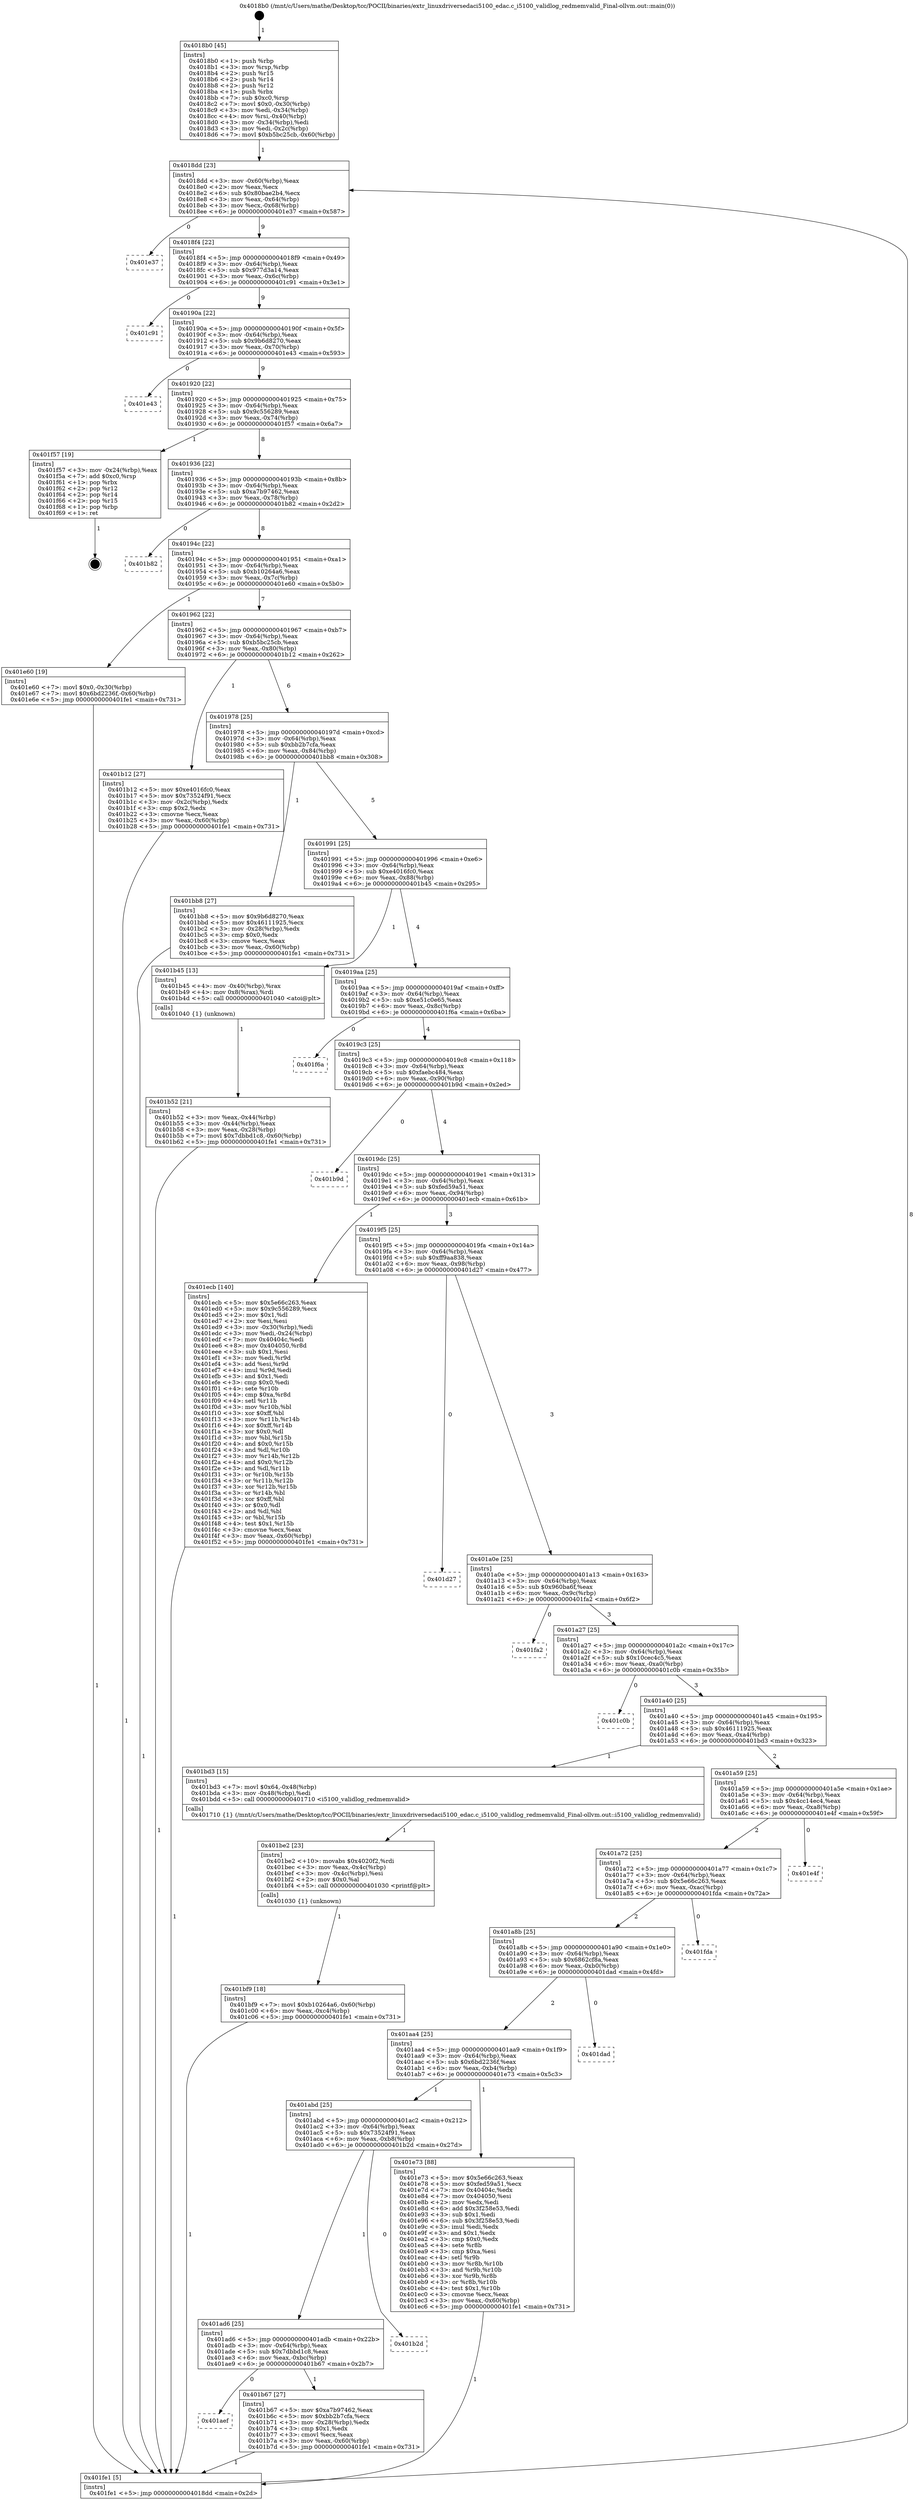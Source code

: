 digraph "0x4018b0" {
  label = "0x4018b0 (/mnt/c/Users/mathe/Desktop/tcc/POCII/binaries/extr_linuxdriversedaci5100_edac.c_i5100_validlog_redmemvalid_Final-ollvm.out::main(0))"
  labelloc = "t"
  node[shape=record]

  Entry [label="",width=0.3,height=0.3,shape=circle,fillcolor=black,style=filled]
  "0x4018dd" [label="{
     0x4018dd [23]\l
     | [instrs]\l
     &nbsp;&nbsp;0x4018dd \<+3\>: mov -0x60(%rbp),%eax\l
     &nbsp;&nbsp;0x4018e0 \<+2\>: mov %eax,%ecx\l
     &nbsp;&nbsp;0x4018e2 \<+6\>: sub $0x80bae2b4,%ecx\l
     &nbsp;&nbsp;0x4018e8 \<+3\>: mov %eax,-0x64(%rbp)\l
     &nbsp;&nbsp;0x4018eb \<+3\>: mov %ecx,-0x68(%rbp)\l
     &nbsp;&nbsp;0x4018ee \<+6\>: je 0000000000401e37 \<main+0x587\>\l
  }"]
  "0x401e37" [label="{
     0x401e37\l
  }", style=dashed]
  "0x4018f4" [label="{
     0x4018f4 [22]\l
     | [instrs]\l
     &nbsp;&nbsp;0x4018f4 \<+5\>: jmp 00000000004018f9 \<main+0x49\>\l
     &nbsp;&nbsp;0x4018f9 \<+3\>: mov -0x64(%rbp),%eax\l
     &nbsp;&nbsp;0x4018fc \<+5\>: sub $0x977d3a14,%eax\l
     &nbsp;&nbsp;0x401901 \<+3\>: mov %eax,-0x6c(%rbp)\l
     &nbsp;&nbsp;0x401904 \<+6\>: je 0000000000401c91 \<main+0x3e1\>\l
  }"]
  Exit [label="",width=0.3,height=0.3,shape=circle,fillcolor=black,style=filled,peripheries=2]
  "0x401c91" [label="{
     0x401c91\l
  }", style=dashed]
  "0x40190a" [label="{
     0x40190a [22]\l
     | [instrs]\l
     &nbsp;&nbsp;0x40190a \<+5\>: jmp 000000000040190f \<main+0x5f\>\l
     &nbsp;&nbsp;0x40190f \<+3\>: mov -0x64(%rbp),%eax\l
     &nbsp;&nbsp;0x401912 \<+5\>: sub $0x9b6d8270,%eax\l
     &nbsp;&nbsp;0x401917 \<+3\>: mov %eax,-0x70(%rbp)\l
     &nbsp;&nbsp;0x40191a \<+6\>: je 0000000000401e43 \<main+0x593\>\l
  }"]
  "0x401bf9" [label="{
     0x401bf9 [18]\l
     | [instrs]\l
     &nbsp;&nbsp;0x401bf9 \<+7\>: movl $0xb10264a6,-0x60(%rbp)\l
     &nbsp;&nbsp;0x401c00 \<+6\>: mov %eax,-0xc4(%rbp)\l
     &nbsp;&nbsp;0x401c06 \<+5\>: jmp 0000000000401fe1 \<main+0x731\>\l
  }"]
  "0x401e43" [label="{
     0x401e43\l
  }", style=dashed]
  "0x401920" [label="{
     0x401920 [22]\l
     | [instrs]\l
     &nbsp;&nbsp;0x401920 \<+5\>: jmp 0000000000401925 \<main+0x75\>\l
     &nbsp;&nbsp;0x401925 \<+3\>: mov -0x64(%rbp),%eax\l
     &nbsp;&nbsp;0x401928 \<+5\>: sub $0x9c556289,%eax\l
     &nbsp;&nbsp;0x40192d \<+3\>: mov %eax,-0x74(%rbp)\l
     &nbsp;&nbsp;0x401930 \<+6\>: je 0000000000401f57 \<main+0x6a7\>\l
  }"]
  "0x401be2" [label="{
     0x401be2 [23]\l
     | [instrs]\l
     &nbsp;&nbsp;0x401be2 \<+10\>: movabs $0x4020f2,%rdi\l
     &nbsp;&nbsp;0x401bec \<+3\>: mov %eax,-0x4c(%rbp)\l
     &nbsp;&nbsp;0x401bef \<+3\>: mov -0x4c(%rbp),%esi\l
     &nbsp;&nbsp;0x401bf2 \<+2\>: mov $0x0,%al\l
     &nbsp;&nbsp;0x401bf4 \<+5\>: call 0000000000401030 \<printf@plt\>\l
     | [calls]\l
     &nbsp;&nbsp;0x401030 \{1\} (unknown)\l
  }"]
  "0x401f57" [label="{
     0x401f57 [19]\l
     | [instrs]\l
     &nbsp;&nbsp;0x401f57 \<+3\>: mov -0x24(%rbp),%eax\l
     &nbsp;&nbsp;0x401f5a \<+7\>: add $0xc0,%rsp\l
     &nbsp;&nbsp;0x401f61 \<+1\>: pop %rbx\l
     &nbsp;&nbsp;0x401f62 \<+2\>: pop %r12\l
     &nbsp;&nbsp;0x401f64 \<+2\>: pop %r14\l
     &nbsp;&nbsp;0x401f66 \<+2\>: pop %r15\l
     &nbsp;&nbsp;0x401f68 \<+1\>: pop %rbp\l
     &nbsp;&nbsp;0x401f69 \<+1\>: ret\l
  }"]
  "0x401936" [label="{
     0x401936 [22]\l
     | [instrs]\l
     &nbsp;&nbsp;0x401936 \<+5\>: jmp 000000000040193b \<main+0x8b\>\l
     &nbsp;&nbsp;0x40193b \<+3\>: mov -0x64(%rbp),%eax\l
     &nbsp;&nbsp;0x40193e \<+5\>: sub $0xa7b97462,%eax\l
     &nbsp;&nbsp;0x401943 \<+3\>: mov %eax,-0x78(%rbp)\l
     &nbsp;&nbsp;0x401946 \<+6\>: je 0000000000401b82 \<main+0x2d2\>\l
  }"]
  "0x401aef" [label="{
     0x401aef\l
  }", style=dashed]
  "0x401b82" [label="{
     0x401b82\l
  }", style=dashed]
  "0x40194c" [label="{
     0x40194c [22]\l
     | [instrs]\l
     &nbsp;&nbsp;0x40194c \<+5\>: jmp 0000000000401951 \<main+0xa1\>\l
     &nbsp;&nbsp;0x401951 \<+3\>: mov -0x64(%rbp),%eax\l
     &nbsp;&nbsp;0x401954 \<+5\>: sub $0xb10264a6,%eax\l
     &nbsp;&nbsp;0x401959 \<+3\>: mov %eax,-0x7c(%rbp)\l
     &nbsp;&nbsp;0x40195c \<+6\>: je 0000000000401e60 \<main+0x5b0\>\l
  }"]
  "0x401b67" [label="{
     0x401b67 [27]\l
     | [instrs]\l
     &nbsp;&nbsp;0x401b67 \<+5\>: mov $0xa7b97462,%eax\l
     &nbsp;&nbsp;0x401b6c \<+5\>: mov $0xbb2b7cfa,%ecx\l
     &nbsp;&nbsp;0x401b71 \<+3\>: mov -0x28(%rbp),%edx\l
     &nbsp;&nbsp;0x401b74 \<+3\>: cmp $0x1,%edx\l
     &nbsp;&nbsp;0x401b77 \<+3\>: cmovl %ecx,%eax\l
     &nbsp;&nbsp;0x401b7a \<+3\>: mov %eax,-0x60(%rbp)\l
     &nbsp;&nbsp;0x401b7d \<+5\>: jmp 0000000000401fe1 \<main+0x731\>\l
  }"]
  "0x401e60" [label="{
     0x401e60 [19]\l
     | [instrs]\l
     &nbsp;&nbsp;0x401e60 \<+7\>: movl $0x0,-0x30(%rbp)\l
     &nbsp;&nbsp;0x401e67 \<+7\>: movl $0x6bd2236f,-0x60(%rbp)\l
     &nbsp;&nbsp;0x401e6e \<+5\>: jmp 0000000000401fe1 \<main+0x731\>\l
  }"]
  "0x401962" [label="{
     0x401962 [22]\l
     | [instrs]\l
     &nbsp;&nbsp;0x401962 \<+5\>: jmp 0000000000401967 \<main+0xb7\>\l
     &nbsp;&nbsp;0x401967 \<+3\>: mov -0x64(%rbp),%eax\l
     &nbsp;&nbsp;0x40196a \<+5\>: sub $0xb5bc25cb,%eax\l
     &nbsp;&nbsp;0x40196f \<+3\>: mov %eax,-0x80(%rbp)\l
     &nbsp;&nbsp;0x401972 \<+6\>: je 0000000000401b12 \<main+0x262\>\l
  }"]
  "0x401ad6" [label="{
     0x401ad6 [25]\l
     | [instrs]\l
     &nbsp;&nbsp;0x401ad6 \<+5\>: jmp 0000000000401adb \<main+0x22b\>\l
     &nbsp;&nbsp;0x401adb \<+3\>: mov -0x64(%rbp),%eax\l
     &nbsp;&nbsp;0x401ade \<+5\>: sub $0x7dbbd1c8,%eax\l
     &nbsp;&nbsp;0x401ae3 \<+6\>: mov %eax,-0xbc(%rbp)\l
     &nbsp;&nbsp;0x401ae9 \<+6\>: je 0000000000401b67 \<main+0x2b7\>\l
  }"]
  "0x401b12" [label="{
     0x401b12 [27]\l
     | [instrs]\l
     &nbsp;&nbsp;0x401b12 \<+5\>: mov $0xe4016fc0,%eax\l
     &nbsp;&nbsp;0x401b17 \<+5\>: mov $0x73524f91,%ecx\l
     &nbsp;&nbsp;0x401b1c \<+3\>: mov -0x2c(%rbp),%edx\l
     &nbsp;&nbsp;0x401b1f \<+3\>: cmp $0x2,%edx\l
     &nbsp;&nbsp;0x401b22 \<+3\>: cmovne %ecx,%eax\l
     &nbsp;&nbsp;0x401b25 \<+3\>: mov %eax,-0x60(%rbp)\l
     &nbsp;&nbsp;0x401b28 \<+5\>: jmp 0000000000401fe1 \<main+0x731\>\l
  }"]
  "0x401978" [label="{
     0x401978 [25]\l
     | [instrs]\l
     &nbsp;&nbsp;0x401978 \<+5\>: jmp 000000000040197d \<main+0xcd\>\l
     &nbsp;&nbsp;0x40197d \<+3\>: mov -0x64(%rbp),%eax\l
     &nbsp;&nbsp;0x401980 \<+5\>: sub $0xbb2b7cfa,%eax\l
     &nbsp;&nbsp;0x401985 \<+6\>: mov %eax,-0x84(%rbp)\l
     &nbsp;&nbsp;0x40198b \<+6\>: je 0000000000401bb8 \<main+0x308\>\l
  }"]
  "0x401fe1" [label="{
     0x401fe1 [5]\l
     | [instrs]\l
     &nbsp;&nbsp;0x401fe1 \<+5\>: jmp 00000000004018dd \<main+0x2d\>\l
  }"]
  "0x4018b0" [label="{
     0x4018b0 [45]\l
     | [instrs]\l
     &nbsp;&nbsp;0x4018b0 \<+1\>: push %rbp\l
     &nbsp;&nbsp;0x4018b1 \<+3\>: mov %rsp,%rbp\l
     &nbsp;&nbsp;0x4018b4 \<+2\>: push %r15\l
     &nbsp;&nbsp;0x4018b6 \<+2\>: push %r14\l
     &nbsp;&nbsp;0x4018b8 \<+2\>: push %r12\l
     &nbsp;&nbsp;0x4018ba \<+1\>: push %rbx\l
     &nbsp;&nbsp;0x4018bb \<+7\>: sub $0xc0,%rsp\l
     &nbsp;&nbsp;0x4018c2 \<+7\>: movl $0x0,-0x30(%rbp)\l
     &nbsp;&nbsp;0x4018c9 \<+3\>: mov %edi,-0x34(%rbp)\l
     &nbsp;&nbsp;0x4018cc \<+4\>: mov %rsi,-0x40(%rbp)\l
     &nbsp;&nbsp;0x4018d0 \<+3\>: mov -0x34(%rbp),%edi\l
     &nbsp;&nbsp;0x4018d3 \<+3\>: mov %edi,-0x2c(%rbp)\l
     &nbsp;&nbsp;0x4018d6 \<+7\>: movl $0xb5bc25cb,-0x60(%rbp)\l
  }"]
  "0x401b2d" [label="{
     0x401b2d\l
  }", style=dashed]
  "0x401bb8" [label="{
     0x401bb8 [27]\l
     | [instrs]\l
     &nbsp;&nbsp;0x401bb8 \<+5\>: mov $0x9b6d8270,%eax\l
     &nbsp;&nbsp;0x401bbd \<+5\>: mov $0x46111925,%ecx\l
     &nbsp;&nbsp;0x401bc2 \<+3\>: mov -0x28(%rbp),%edx\l
     &nbsp;&nbsp;0x401bc5 \<+3\>: cmp $0x0,%edx\l
     &nbsp;&nbsp;0x401bc8 \<+3\>: cmove %ecx,%eax\l
     &nbsp;&nbsp;0x401bcb \<+3\>: mov %eax,-0x60(%rbp)\l
     &nbsp;&nbsp;0x401bce \<+5\>: jmp 0000000000401fe1 \<main+0x731\>\l
  }"]
  "0x401991" [label="{
     0x401991 [25]\l
     | [instrs]\l
     &nbsp;&nbsp;0x401991 \<+5\>: jmp 0000000000401996 \<main+0xe6\>\l
     &nbsp;&nbsp;0x401996 \<+3\>: mov -0x64(%rbp),%eax\l
     &nbsp;&nbsp;0x401999 \<+5\>: sub $0xe4016fc0,%eax\l
     &nbsp;&nbsp;0x40199e \<+6\>: mov %eax,-0x88(%rbp)\l
     &nbsp;&nbsp;0x4019a4 \<+6\>: je 0000000000401b45 \<main+0x295\>\l
  }"]
  "0x401abd" [label="{
     0x401abd [25]\l
     | [instrs]\l
     &nbsp;&nbsp;0x401abd \<+5\>: jmp 0000000000401ac2 \<main+0x212\>\l
     &nbsp;&nbsp;0x401ac2 \<+3\>: mov -0x64(%rbp),%eax\l
     &nbsp;&nbsp;0x401ac5 \<+5\>: sub $0x73524f91,%eax\l
     &nbsp;&nbsp;0x401aca \<+6\>: mov %eax,-0xb8(%rbp)\l
     &nbsp;&nbsp;0x401ad0 \<+6\>: je 0000000000401b2d \<main+0x27d\>\l
  }"]
  "0x401b45" [label="{
     0x401b45 [13]\l
     | [instrs]\l
     &nbsp;&nbsp;0x401b45 \<+4\>: mov -0x40(%rbp),%rax\l
     &nbsp;&nbsp;0x401b49 \<+4\>: mov 0x8(%rax),%rdi\l
     &nbsp;&nbsp;0x401b4d \<+5\>: call 0000000000401040 \<atoi@plt\>\l
     | [calls]\l
     &nbsp;&nbsp;0x401040 \{1\} (unknown)\l
  }"]
  "0x4019aa" [label="{
     0x4019aa [25]\l
     | [instrs]\l
     &nbsp;&nbsp;0x4019aa \<+5\>: jmp 00000000004019af \<main+0xff\>\l
     &nbsp;&nbsp;0x4019af \<+3\>: mov -0x64(%rbp),%eax\l
     &nbsp;&nbsp;0x4019b2 \<+5\>: sub $0xe51c0e65,%eax\l
     &nbsp;&nbsp;0x4019b7 \<+6\>: mov %eax,-0x8c(%rbp)\l
     &nbsp;&nbsp;0x4019bd \<+6\>: je 0000000000401f6a \<main+0x6ba\>\l
  }"]
  "0x401b52" [label="{
     0x401b52 [21]\l
     | [instrs]\l
     &nbsp;&nbsp;0x401b52 \<+3\>: mov %eax,-0x44(%rbp)\l
     &nbsp;&nbsp;0x401b55 \<+3\>: mov -0x44(%rbp),%eax\l
     &nbsp;&nbsp;0x401b58 \<+3\>: mov %eax,-0x28(%rbp)\l
     &nbsp;&nbsp;0x401b5b \<+7\>: movl $0x7dbbd1c8,-0x60(%rbp)\l
     &nbsp;&nbsp;0x401b62 \<+5\>: jmp 0000000000401fe1 \<main+0x731\>\l
  }"]
  "0x401e73" [label="{
     0x401e73 [88]\l
     | [instrs]\l
     &nbsp;&nbsp;0x401e73 \<+5\>: mov $0x5e66c263,%eax\l
     &nbsp;&nbsp;0x401e78 \<+5\>: mov $0xfed59a51,%ecx\l
     &nbsp;&nbsp;0x401e7d \<+7\>: mov 0x40404c,%edx\l
     &nbsp;&nbsp;0x401e84 \<+7\>: mov 0x404050,%esi\l
     &nbsp;&nbsp;0x401e8b \<+2\>: mov %edx,%edi\l
     &nbsp;&nbsp;0x401e8d \<+6\>: add $0x3f258e53,%edi\l
     &nbsp;&nbsp;0x401e93 \<+3\>: sub $0x1,%edi\l
     &nbsp;&nbsp;0x401e96 \<+6\>: sub $0x3f258e53,%edi\l
     &nbsp;&nbsp;0x401e9c \<+3\>: imul %edi,%edx\l
     &nbsp;&nbsp;0x401e9f \<+3\>: and $0x1,%edx\l
     &nbsp;&nbsp;0x401ea2 \<+3\>: cmp $0x0,%edx\l
     &nbsp;&nbsp;0x401ea5 \<+4\>: sete %r8b\l
     &nbsp;&nbsp;0x401ea9 \<+3\>: cmp $0xa,%esi\l
     &nbsp;&nbsp;0x401eac \<+4\>: setl %r9b\l
     &nbsp;&nbsp;0x401eb0 \<+3\>: mov %r8b,%r10b\l
     &nbsp;&nbsp;0x401eb3 \<+3\>: and %r9b,%r10b\l
     &nbsp;&nbsp;0x401eb6 \<+3\>: xor %r9b,%r8b\l
     &nbsp;&nbsp;0x401eb9 \<+3\>: or %r8b,%r10b\l
     &nbsp;&nbsp;0x401ebc \<+4\>: test $0x1,%r10b\l
     &nbsp;&nbsp;0x401ec0 \<+3\>: cmovne %ecx,%eax\l
     &nbsp;&nbsp;0x401ec3 \<+3\>: mov %eax,-0x60(%rbp)\l
     &nbsp;&nbsp;0x401ec6 \<+5\>: jmp 0000000000401fe1 \<main+0x731\>\l
  }"]
  "0x401f6a" [label="{
     0x401f6a\l
  }", style=dashed]
  "0x4019c3" [label="{
     0x4019c3 [25]\l
     | [instrs]\l
     &nbsp;&nbsp;0x4019c3 \<+5\>: jmp 00000000004019c8 \<main+0x118\>\l
     &nbsp;&nbsp;0x4019c8 \<+3\>: mov -0x64(%rbp),%eax\l
     &nbsp;&nbsp;0x4019cb \<+5\>: sub $0xfaebc484,%eax\l
     &nbsp;&nbsp;0x4019d0 \<+6\>: mov %eax,-0x90(%rbp)\l
     &nbsp;&nbsp;0x4019d6 \<+6\>: je 0000000000401b9d \<main+0x2ed\>\l
  }"]
  "0x401aa4" [label="{
     0x401aa4 [25]\l
     | [instrs]\l
     &nbsp;&nbsp;0x401aa4 \<+5\>: jmp 0000000000401aa9 \<main+0x1f9\>\l
     &nbsp;&nbsp;0x401aa9 \<+3\>: mov -0x64(%rbp),%eax\l
     &nbsp;&nbsp;0x401aac \<+5\>: sub $0x6bd2236f,%eax\l
     &nbsp;&nbsp;0x401ab1 \<+6\>: mov %eax,-0xb4(%rbp)\l
     &nbsp;&nbsp;0x401ab7 \<+6\>: je 0000000000401e73 \<main+0x5c3\>\l
  }"]
  "0x401b9d" [label="{
     0x401b9d\l
  }", style=dashed]
  "0x4019dc" [label="{
     0x4019dc [25]\l
     | [instrs]\l
     &nbsp;&nbsp;0x4019dc \<+5\>: jmp 00000000004019e1 \<main+0x131\>\l
     &nbsp;&nbsp;0x4019e1 \<+3\>: mov -0x64(%rbp),%eax\l
     &nbsp;&nbsp;0x4019e4 \<+5\>: sub $0xfed59a51,%eax\l
     &nbsp;&nbsp;0x4019e9 \<+6\>: mov %eax,-0x94(%rbp)\l
     &nbsp;&nbsp;0x4019ef \<+6\>: je 0000000000401ecb \<main+0x61b\>\l
  }"]
  "0x401dad" [label="{
     0x401dad\l
  }", style=dashed]
  "0x401ecb" [label="{
     0x401ecb [140]\l
     | [instrs]\l
     &nbsp;&nbsp;0x401ecb \<+5\>: mov $0x5e66c263,%eax\l
     &nbsp;&nbsp;0x401ed0 \<+5\>: mov $0x9c556289,%ecx\l
     &nbsp;&nbsp;0x401ed5 \<+2\>: mov $0x1,%dl\l
     &nbsp;&nbsp;0x401ed7 \<+2\>: xor %esi,%esi\l
     &nbsp;&nbsp;0x401ed9 \<+3\>: mov -0x30(%rbp),%edi\l
     &nbsp;&nbsp;0x401edc \<+3\>: mov %edi,-0x24(%rbp)\l
     &nbsp;&nbsp;0x401edf \<+7\>: mov 0x40404c,%edi\l
     &nbsp;&nbsp;0x401ee6 \<+8\>: mov 0x404050,%r8d\l
     &nbsp;&nbsp;0x401eee \<+3\>: sub $0x1,%esi\l
     &nbsp;&nbsp;0x401ef1 \<+3\>: mov %edi,%r9d\l
     &nbsp;&nbsp;0x401ef4 \<+3\>: add %esi,%r9d\l
     &nbsp;&nbsp;0x401ef7 \<+4\>: imul %r9d,%edi\l
     &nbsp;&nbsp;0x401efb \<+3\>: and $0x1,%edi\l
     &nbsp;&nbsp;0x401efe \<+3\>: cmp $0x0,%edi\l
     &nbsp;&nbsp;0x401f01 \<+4\>: sete %r10b\l
     &nbsp;&nbsp;0x401f05 \<+4\>: cmp $0xa,%r8d\l
     &nbsp;&nbsp;0x401f09 \<+4\>: setl %r11b\l
     &nbsp;&nbsp;0x401f0d \<+3\>: mov %r10b,%bl\l
     &nbsp;&nbsp;0x401f10 \<+3\>: xor $0xff,%bl\l
     &nbsp;&nbsp;0x401f13 \<+3\>: mov %r11b,%r14b\l
     &nbsp;&nbsp;0x401f16 \<+4\>: xor $0xff,%r14b\l
     &nbsp;&nbsp;0x401f1a \<+3\>: xor $0x0,%dl\l
     &nbsp;&nbsp;0x401f1d \<+3\>: mov %bl,%r15b\l
     &nbsp;&nbsp;0x401f20 \<+4\>: and $0x0,%r15b\l
     &nbsp;&nbsp;0x401f24 \<+3\>: and %dl,%r10b\l
     &nbsp;&nbsp;0x401f27 \<+3\>: mov %r14b,%r12b\l
     &nbsp;&nbsp;0x401f2a \<+4\>: and $0x0,%r12b\l
     &nbsp;&nbsp;0x401f2e \<+3\>: and %dl,%r11b\l
     &nbsp;&nbsp;0x401f31 \<+3\>: or %r10b,%r15b\l
     &nbsp;&nbsp;0x401f34 \<+3\>: or %r11b,%r12b\l
     &nbsp;&nbsp;0x401f37 \<+3\>: xor %r12b,%r15b\l
     &nbsp;&nbsp;0x401f3a \<+3\>: or %r14b,%bl\l
     &nbsp;&nbsp;0x401f3d \<+3\>: xor $0xff,%bl\l
     &nbsp;&nbsp;0x401f40 \<+3\>: or $0x0,%dl\l
     &nbsp;&nbsp;0x401f43 \<+2\>: and %dl,%bl\l
     &nbsp;&nbsp;0x401f45 \<+3\>: or %bl,%r15b\l
     &nbsp;&nbsp;0x401f48 \<+4\>: test $0x1,%r15b\l
     &nbsp;&nbsp;0x401f4c \<+3\>: cmovne %ecx,%eax\l
     &nbsp;&nbsp;0x401f4f \<+3\>: mov %eax,-0x60(%rbp)\l
     &nbsp;&nbsp;0x401f52 \<+5\>: jmp 0000000000401fe1 \<main+0x731\>\l
  }"]
  "0x4019f5" [label="{
     0x4019f5 [25]\l
     | [instrs]\l
     &nbsp;&nbsp;0x4019f5 \<+5\>: jmp 00000000004019fa \<main+0x14a\>\l
     &nbsp;&nbsp;0x4019fa \<+3\>: mov -0x64(%rbp),%eax\l
     &nbsp;&nbsp;0x4019fd \<+5\>: sub $0xff9aa838,%eax\l
     &nbsp;&nbsp;0x401a02 \<+6\>: mov %eax,-0x98(%rbp)\l
     &nbsp;&nbsp;0x401a08 \<+6\>: je 0000000000401d27 \<main+0x477\>\l
  }"]
  "0x401a8b" [label="{
     0x401a8b [25]\l
     | [instrs]\l
     &nbsp;&nbsp;0x401a8b \<+5\>: jmp 0000000000401a90 \<main+0x1e0\>\l
     &nbsp;&nbsp;0x401a90 \<+3\>: mov -0x64(%rbp),%eax\l
     &nbsp;&nbsp;0x401a93 \<+5\>: sub $0x6862cf8a,%eax\l
     &nbsp;&nbsp;0x401a98 \<+6\>: mov %eax,-0xb0(%rbp)\l
     &nbsp;&nbsp;0x401a9e \<+6\>: je 0000000000401dad \<main+0x4fd\>\l
  }"]
  "0x401d27" [label="{
     0x401d27\l
  }", style=dashed]
  "0x401a0e" [label="{
     0x401a0e [25]\l
     | [instrs]\l
     &nbsp;&nbsp;0x401a0e \<+5\>: jmp 0000000000401a13 \<main+0x163\>\l
     &nbsp;&nbsp;0x401a13 \<+3\>: mov -0x64(%rbp),%eax\l
     &nbsp;&nbsp;0x401a16 \<+5\>: sub $0x960ba6f,%eax\l
     &nbsp;&nbsp;0x401a1b \<+6\>: mov %eax,-0x9c(%rbp)\l
     &nbsp;&nbsp;0x401a21 \<+6\>: je 0000000000401fa2 \<main+0x6f2\>\l
  }"]
  "0x401fda" [label="{
     0x401fda\l
  }", style=dashed]
  "0x401fa2" [label="{
     0x401fa2\l
  }", style=dashed]
  "0x401a27" [label="{
     0x401a27 [25]\l
     | [instrs]\l
     &nbsp;&nbsp;0x401a27 \<+5\>: jmp 0000000000401a2c \<main+0x17c\>\l
     &nbsp;&nbsp;0x401a2c \<+3\>: mov -0x64(%rbp),%eax\l
     &nbsp;&nbsp;0x401a2f \<+5\>: sub $0x10cec4c5,%eax\l
     &nbsp;&nbsp;0x401a34 \<+6\>: mov %eax,-0xa0(%rbp)\l
     &nbsp;&nbsp;0x401a3a \<+6\>: je 0000000000401c0b \<main+0x35b\>\l
  }"]
  "0x401a72" [label="{
     0x401a72 [25]\l
     | [instrs]\l
     &nbsp;&nbsp;0x401a72 \<+5\>: jmp 0000000000401a77 \<main+0x1c7\>\l
     &nbsp;&nbsp;0x401a77 \<+3\>: mov -0x64(%rbp),%eax\l
     &nbsp;&nbsp;0x401a7a \<+5\>: sub $0x5e66c263,%eax\l
     &nbsp;&nbsp;0x401a7f \<+6\>: mov %eax,-0xac(%rbp)\l
     &nbsp;&nbsp;0x401a85 \<+6\>: je 0000000000401fda \<main+0x72a\>\l
  }"]
  "0x401c0b" [label="{
     0x401c0b\l
  }", style=dashed]
  "0x401a40" [label="{
     0x401a40 [25]\l
     | [instrs]\l
     &nbsp;&nbsp;0x401a40 \<+5\>: jmp 0000000000401a45 \<main+0x195\>\l
     &nbsp;&nbsp;0x401a45 \<+3\>: mov -0x64(%rbp),%eax\l
     &nbsp;&nbsp;0x401a48 \<+5\>: sub $0x46111925,%eax\l
     &nbsp;&nbsp;0x401a4d \<+6\>: mov %eax,-0xa4(%rbp)\l
     &nbsp;&nbsp;0x401a53 \<+6\>: je 0000000000401bd3 \<main+0x323\>\l
  }"]
  "0x401e4f" [label="{
     0x401e4f\l
  }", style=dashed]
  "0x401bd3" [label="{
     0x401bd3 [15]\l
     | [instrs]\l
     &nbsp;&nbsp;0x401bd3 \<+7\>: movl $0x64,-0x48(%rbp)\l
     &nbsp;&nbsp;0x401bda \<+3\>: mov -0x48(%rbp),%edi\l
     &nbsp;&nbsp;0x401bdd \<+5\>: call 0000000000401710 \<i5100_validlog_redmemvalid\>\l
     | [calls]\l
     &nbsp;&nbsp;0x401710 \{1\} (/mnt/c/Users/mathe/Desktop/tcc/POCII/binaries/extr_linuxdriversedaci5100_edac.c_i5100_validlog_redmemvalid_Final-ollvm.out::i5100_validlog_redmemvalid)\l
  }"]
  "0x401a59" [label="{
     0x401a59 [25]\l
     | [instrs]\l
     &nbsp;&nbsp;0x401a59 \<+5\>: jmp 0000000000401a5e \<main+0x1ae\>\l
     &nbsp;&nbsp;0x401a5e \<+3\>: mov -0x64(%rbp),%eax\l
     &nbsp;&nbsp;0x401a61 \<+5\>: sub $0x4cc14ec4,%eax\l
     &nbsp;&nbsp;0x401a66 \<+6\>: mov %eax,-0xa8(%rbp)\l
     &nbsp;&nbsp;0x401a6c \<+6\>: je 0000000000401e4f \<main+0x59f\>\l
  }"]
  Entry -> "0x4018b0" [label=" 1"]
  "0x4018dd" -> "0x401e37" [label=" 0"]
  "0x4018dd" -> "0x4018f4" [label=" 9"]
  "0x401f57" -> Exit [label=" 1"]
  "0x4018f4" -> "0x401c91" [label=" 0"]
  "0x4018f4" -> "0x40190a" [label=" 9"]
  "0x401ecb" -> "0x401fe1" [label=" 1"]
  "0x40190a" -> "0x401e43" [label=" 0"]
  "0x40190a" -> "0x401920" [label=" 9"]
  "0x401e73" -> "0x401fe1" [label=" 1"]
  "0x401920" -> "0x401f57" [label=" 1"]
  "0x401920" -> "0x401936" [label=" 8"]
  "0x401e60" -> "0x401fe1" [label=" 1"]
  "0x401936" -> "0x401b82" [label=" 0"]
  "0x401936" -> "0x40194c" [label=" 8"]
  "0x401bf9" -> "0x401fe1" [label=" 1"]
  "0x40194c" -> "0x401e60" [label=" 1"]
  "0x40194c" -> "0x401962" [label=" 7"]
  "0x401be2" -> "0x401bf9" [label=" 1"]
  "0x401962" -> "0x401b12" [label=" 1"]
  "0x401962" -> "0x401978" [label=" 6"]
  "0x401b12" -> "0x401fe1" [label=" 1"]
  "0x4018b0" -> "0x4018dd" [label=" 1"]
  "0x401fe1" -> "0x4018dd" [label=" 8"]
  "0x401bb8" -> "0x401fe1" [label=" 1"]
  "0x401978" -> "0x401bb8" [label=" 1"]
  "0x401978" -> "0x401991" [label=" 5"]
  "0x401b67" -> "0x401fe1" [label=" 1"]
  "0x401991" -> "0x401b45" [label=" 1"]
  "0x401991" -> "0x4019aa" [label=" 4"]
  "0x401b45" -> "0x401b52" [label=" 1"]
  "0x401b52" -> "0x401fe1" [label=" 1"]
  "0x401ad6" -> "0x401b67" [label=" 1"]
  "0x4019aa" -> "0x401f6a" [label=" 0"]
  "0x4019aa" -> "0x4019c3" [label=" 4"]
  "0x401bd3" -> "0x401be2" [label=" 1"]
  "0x4019c3" -> "0x401b9d" [label=" 0"]
  "0x4019c3" -> "0x4019dc" [label=" 4"]
  "0x401abd" -> "0x401b2d" [label=" 0"]
  "0x4019dc" -> "0x401ecb" [label=" 1"]
  "0x4019dc" -> "0x4019f5" [label=" 3"]
  "0x401ad6" -> "0x401aef" [label=" 0"]
  "0x4019f5" -> "0x401d27" [label=" 0"]
  "0x4019f5" -> "0x401a0e" [label=" 3"]
  "0x401aa4" -> "0x401e73" [label=" 1"]
  "0x401a0e" -> "0x401fa2" [label=" 0"]
  "0x401a0e" -> "0x401a27" [label=" 3"]
  "0x401abd" -> "0x401ad6" [label=" 1"]
  "0x401a27" -> "0x401c0b" [label=" 0"]
  "0x401a27" -> "0x401a40" [label=" 3"]
  "0x401a8b" -> "0x401dad" [label=" 0"]
  "0x401a40" -> "0x401bd3" [label=" 1"]
  "0x401a40" -> "0x401a59" [label=" 2"]
  "0x401aa4" -> "0x401abd" [label=" 1"]
  "0x401a59" -> "0x401e4f" [label=" 0"]
  "0x401a59" -> "0x401a72" [label=" 2"]
  "0x401a8b" -> "0x401aa4" [label=" 2"]
  "0x401a72" -> "0x401fda" [label=" 0"]
  "0x401a72" -> "0x401a8b" [label=" 2"]
}
